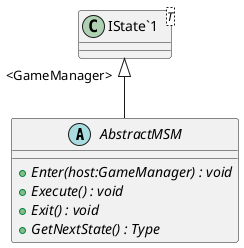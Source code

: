 @startuml
abstract class AbstractMSM {
    + {abstract} Enter(host:GameManager) : void
    + {abstract} Execute() : void
    + {abstract} Exit() : void
    + {abstract} GetNextState() : Type
}
class "IState`1"<T> {
}
"IState`1" "<GameManager>" <|-- AbstractMSM
@enduml
